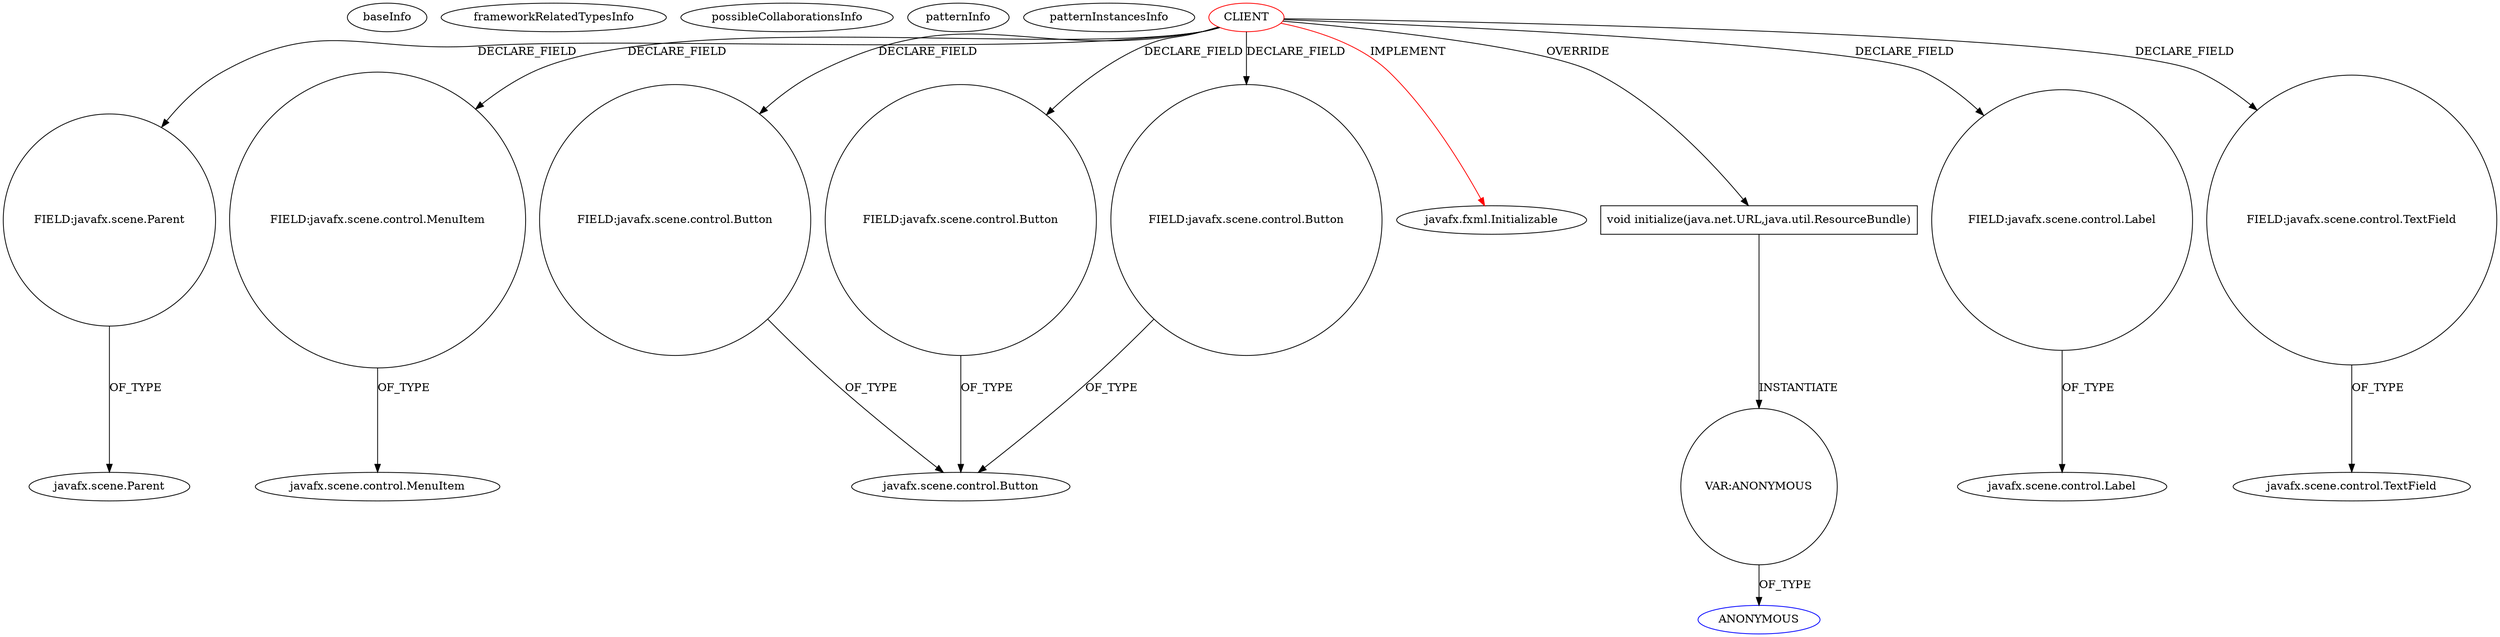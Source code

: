 digraph {
baseInfo[graphId=2384,category="pattern",isAnonymous=false,possibleRelation=false]
frameworkRelatedTypesInfo[0="javafx.fxml.Initializable"]
possibleCollaborationsInfo[]
patternInfo[frequency=2.0,patternRootClient=0]
patternInstancesInfo[0="bjornbil-reservatie~/bjornbil-reservatie/reservatie-master/ReservatieKommaFinal/src/be/khleuven/bjornbillen/controller/MainController.java~MainController~2178",1="Fisiu-skontrumFx~/Fisiu-skontrumFx/skontrumFx-master/skontrumFxApp/src/application/SkontrumController.java~SkontrumController~457"]
21[label="FIELD:javafx.scene.Parent",vertexType="FIELD_DECLARATION",isFrameworkType=false,shape=circle]
22[label="javafx.scene.Parent",vertexType="FRAMEWORK_CLASS_TYPE",isFrameworkType=false]
0[label="CLIENT",vertexType="ROOT_CLIENT_CLASS_DECLARATION",isFrameworkType=false,color=red]
11[label="FIELD:javafx.scene.control.MenuItem",vertexType="FIELD_DECLARATION",isFrameworkType=false,shape=circle]
3[label="FIELD:javafx.scene.control.Button",vertexType="FIELD_DECLARATION",isFrameworkType=false,shape=circle]
15[label="FIELD:javafx.scene.control.Button",vertexType="FIELD_DECLARATION",isFrameworkType=false,shape=circle]
23[label="FIELD:javafx.scene.control.Button",vertexType="FIELD_DECLARATION",isFrameworkType=false,shape=circle]
1[label="javafx.fxml.Initializable",vertexType="FRAMEWORK_INTERFACE_TYPE",isFrameworkType=false]
27[label="void initialize(java.net.URL,java.util.ResourceBundle)",vertexType="OVERRIDING_METHOD_DECLARATION",isFrameworkType=false,shape=box]
12[label="javafx.scene.control.MenuItem",vertexType="FRAMEWORK_CLASS_TYPE",isFrameworkType=false]
25[label="FIELD:javafx.scene.control.Label",vertexType="FIELD_DECLARATION",isFrameworkType=false,shape=circle]
10[label="javafx.scene.control.Label",vertexType="FRAMEWORK_CLASS_TYPE",isFrameworkType=false]
4[label="javafx.scene.control.Button",vertexType="FRAMEWORK_CLASS_TYPE",isFrameworkType=false]
13[label="FIELD:javafx.scene.control.TextField",vertexType="FIELD_DECLARATION",isFrameworkType=false,shape=circle]
52[label="VAR:ANONYMOUS",vertexType="VARIABLE_EXPRESION",isFrameworkType=false,shape=circle]
53[label="ANONYMOUS",vertexType="REFERENCE_ANONYMOUS_DECLARATION",isFrameworkType=false,color=blue]
14[label="javafx.scene.control.TextField",vertexType="FRAMEWORK_CLASS_TYPE",isFrameworkType=false]
0->23[label="DECLARE_FIELD"]
3->4[label="OF_TYPE"]
0->13[label="DECLARE_FIELD"]
0->27[label="OVERRIDE"]
23->4[label="OF_TYPE"]
21->22[label="OF_TYPE"]
15->4[label="OF_TYPE"]
0->1[label="IMPLEMENT",color=red]
0->15[label="DECLARE_FIELD"]
25->10[label="OF_TYPE"]
0->21[label="DECLARE_FIELD"]
0->3[label="DECLARE_FIELD"]
13->14[label="OF_TYPE"]
52->53[label="OF_TYPE"]
0->25[label="DECLARE_FIELD"]
11->12[label="OF_TYPE"]
0->11[label="DECLARE_FIELD"]
27->52[label="INSTANTIATE"]
}
